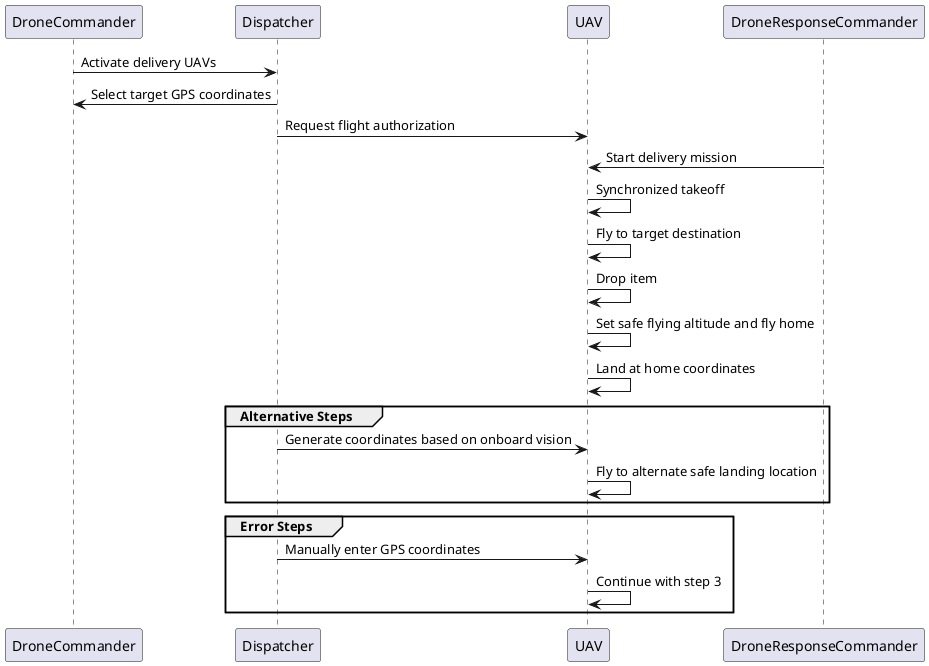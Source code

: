 @startuml "Deliver item to a specific location"

DroneCommander -> Dispatcher: Activate delivery UAVs
Dispatcher -> DroneCommander: Select target GPS coordinates
Dispatcher -> UAV: Request flight authorization
DroneResponseCommander -> UAV: Start delivery mission
UAV -> UAV: Synchronized takeoff
UAV -> UAV: Fly to target destination
UAV -> UAV: Drop item
UAV -> UAV: Set safe flying altitude and fly home
UAV -> UAV: Land at home coordinates

group Alternative Steps
    Dispatcher -> UAV: Generate coordinates based on onboard vision
    UAV -> UAV: Fly to alternate safe landing location
end

group Error Steps
    Dispatcher -> UAV: Manually enter GPS coordinates
    UAV -> UAV: Continue with step 3
end

@enduml
